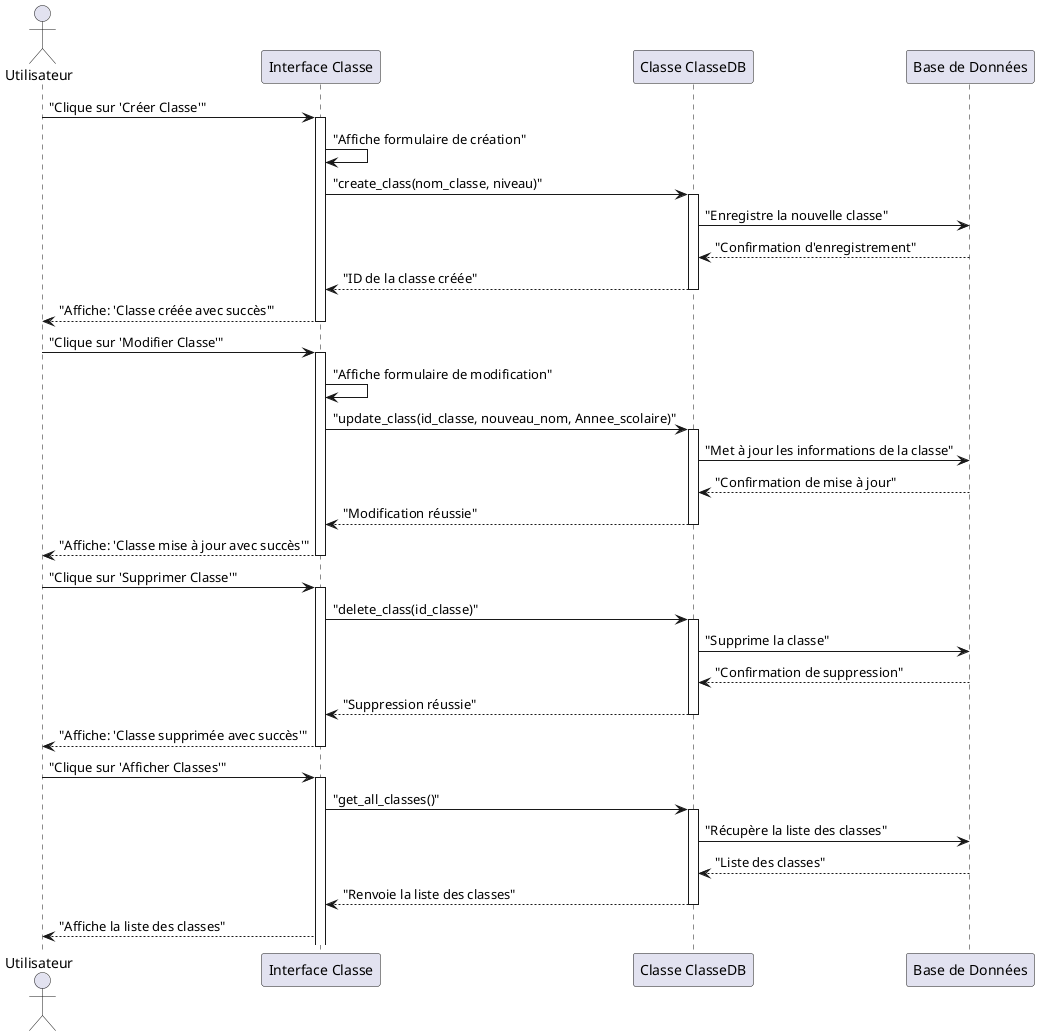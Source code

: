 @startuml
' https://plantuml.com/sequence-diagram

' seq_classes'
actor Utilisateur
participant "Interface Classe" as UI
participant "Classe ClasseDB" as ClasseDB
participant "Base de Données" as DB
' == 1. Création d'une classe ==
Utilisateur -> UI : "Clique sur 'Créer Classe'"
activate UI
UI -> UI : "Affiche formulaire de création"
UI -> ClasseDB : "create_class(nom_classe, niveau)"
activate ClasseDB
ClasseDB -> DB : "Enregistre la nouvelle classe"
DB --> ClasseDB : "Confirmation d'enregistrement"
ClasseDB --> UI : "ID de la classe créée"
deactivate ClasseDB
UI --> Utilisateur : "Affiche: 'Classe créée avec succès'"
deactivate UI
' == 2. Modification d'une classe ==
Utilisateur -> UI : "Clique sur 'Modifier Classe'"
activate UI
UI -> UI : "Affiche formulaire de modification"
UI -> ClasseDB : "update_class(id_classe, nouveau_nom, Annee_scolaire)"
activate ClasseDB
ClasseDB -> DB : "Met à jour les informations de la classe"
DB --> ClasseDB : "Confirmation de mise à jour"
ClasseDB --> UI : "Modification réussie"
deactivate ClasseDB
UI --> Utilisateur : "Affiche: 'Classe mise à jour avec succès'"
deactivate UI
' == 3. Suppression d'une classe ==
Utilisateur -> UI : "Clique sur 'Supprimer Classe'"
activate UI
UI -> ClasseDB : "delete_class(id_classe)"
activate ClasseDB
ClasseDB -> DB : "Supprime la classe"
DB --> ClasseDB : "Confirmation de suppression"
ClasseDB --> UI : "Suppression réussie"
deactivate ClasseDB
UI --> Utilisateur : "Affiche: 'Classe supprimée avec succès'"
deactivate UI
' == 4. Affichage des classes ==
Utilisateur -> UI : "Clique sur 'Afficher Classes'"
activate UI
UI -> ClasseDB : "get_all_classes()"
activate ClasseDB
ClasseDB -> DB : "Récupère la liste des classes"
DB --> ClasseDB : "Liste des classes"
ClasseDB --> UI : "Renvoie la liste des classes"
deactivate ClasseDB
UI --> Utilisateur : "Affiche la liste des classes"
@enduml